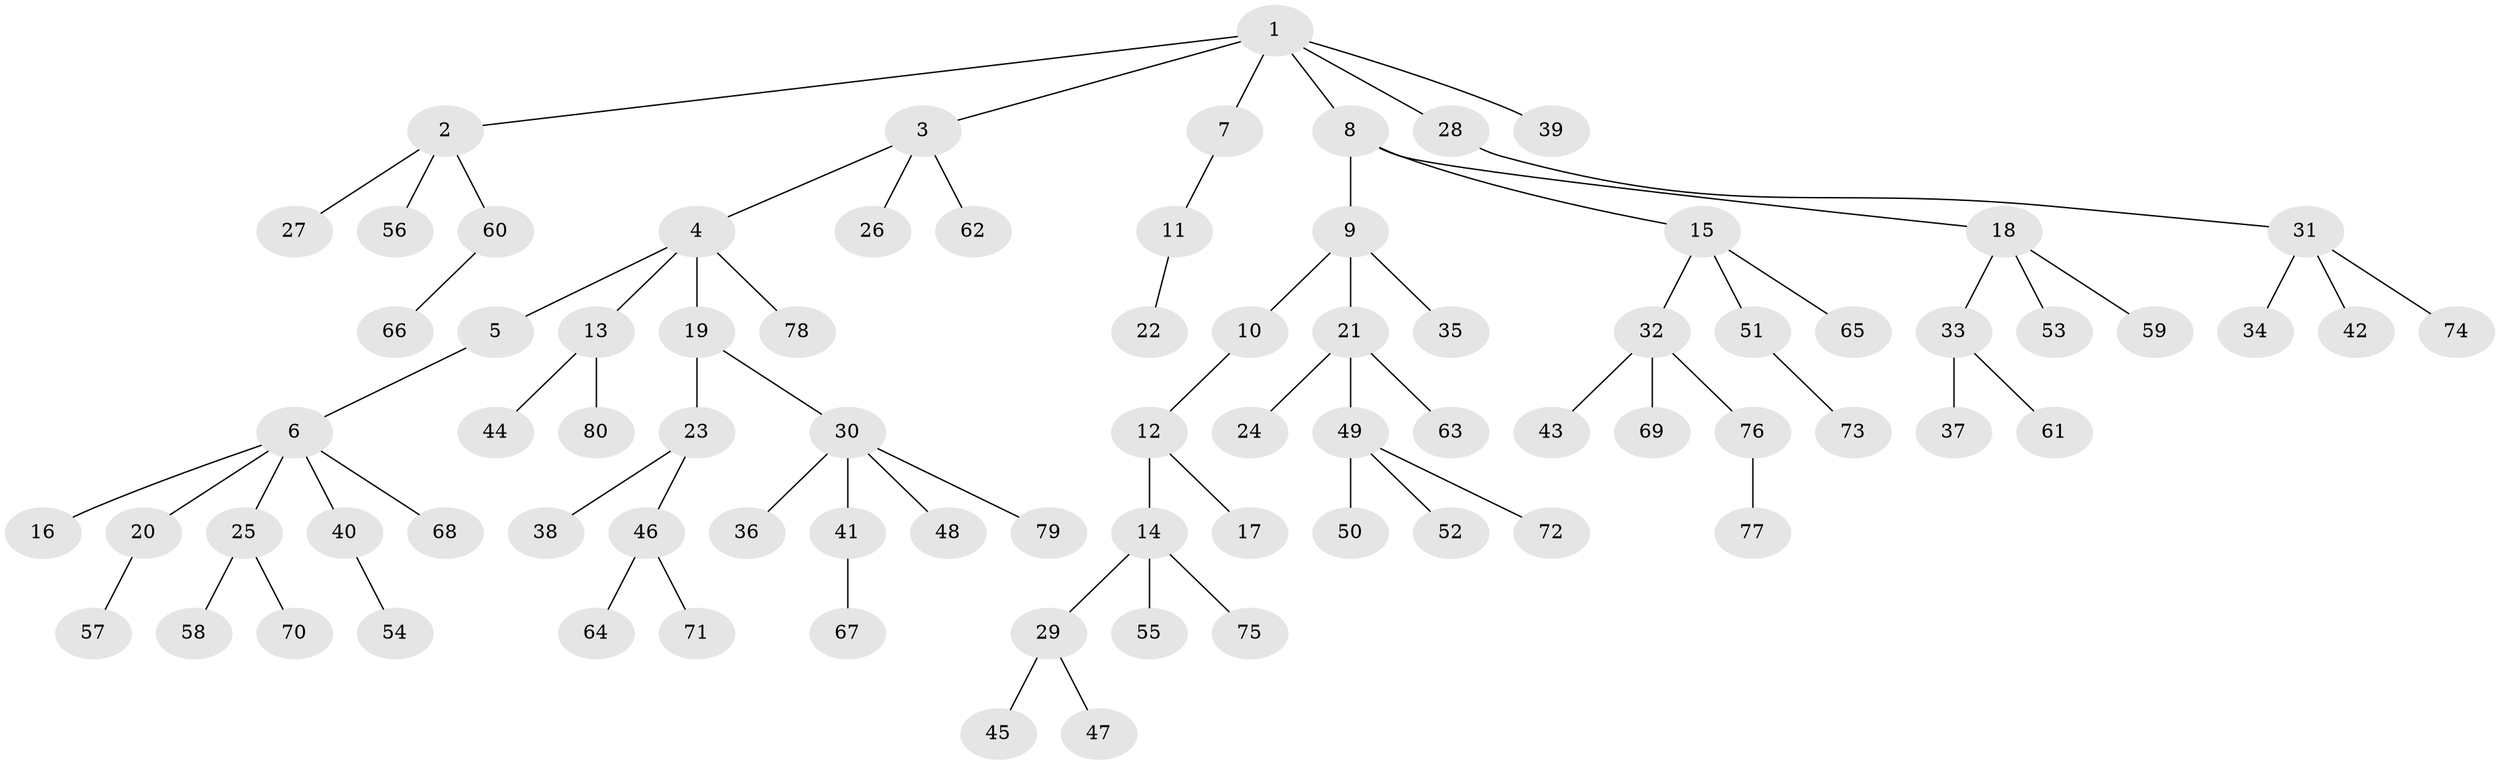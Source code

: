 // Generated by graph-tools (version 1.1) at 2025/02/03/09/25 03:02:24]
// undirected, 80 vertices, 79 edges
graph export_dot {
graph [start="1"]
  node [color=gray90,style=filled];
  1;
  2;
  3;
  4;
  5;
  6;
  7;
  8;
  9;
  10;
  11;
  12;
  13;
  14;
  15;
  16;
  17;
  18;
  19;
  20;
  21;
  22;
  23;
  24;
  25;
  26;
  27;
  28;
  29;
  30;
  31;
  32;
  33;
  34;
  35;
  36;
  37;
  38;
  39;
  40;
  41;
  42;
  43;
  44;
  45;
  46;
  47;
  48;
  49;
  50;
  51;
  52;
  53;
  54;
  55;
  56;
  57;
  58;
  59;
  60;
  61;
  62;
  63;
  64;
  65;
  66;
  67;
  68;
  69;
  70;
  71;
  72;
  73;
  74;
  75;
  76;
  77;
  78;
  79;
  80;
  1 -- 2;
  1 -- 3;
  1 -- 7;
  1 -- 8;
  1 -- 28;
  1 -- 39;
  2 -- 27;
  2 -- 56;
  2 -- 60;
  3 -- 4;
  3 -- 26;
  3 -- 62;
  4 -- 5;
  4 -- 13;
  4 -- 19;
  4 -- 78;
  5 -- 6;
  6 -- 16;
  6 -- 20;
  6 -- 25;
  6 -- 40;
  6 -- 68;
  7 -- 11;
  8 -- 9;
  8 -- 15;
  8 -- 18;
  9 -- 10;
  9 -- 21;
  9 -- 35;
  10 -- 12;
  11 -- 22;
  12 -- 14;
  12 -- 17;
  13 -- 44;
  13 -- 80;
  14 -- 29;
  14 -- 55;
  14 -- 75;
  15 -- 32;
  15 -- 51;
  15 -- 65;
  18 -- 33;
  18 -- 53;
  18 -- 59;
  19 -- 23;
  19 -- 30;
  20 -- 57;
  21 -- 24;
  21 -- 49;
  21 -- 63;
  23 -- 38;
  23 -- 46;
  25 -- 58;
  25 -- 70;
  28 -- 31;
  29 -- 45;
  29 -- 47;
  30 -- 36;
  30 -- 41;
  30 -- 48;
  30 -- 79;
  31 -- 34;
  31 -- 42;
  31 -- 74;
  32 -- 43;
  32 -- 69;
  32 -- 76;
  33 -- 37;
  33 -- 61;
  40 -- 54;
  41 -- 67;
  46 -- 64;
  46 -- 71;
  49 -- 50;
  49 -- 52;
  49 -- 72;
  51 -- 73;
  60 -- 66;
  76 -- 77;
}
